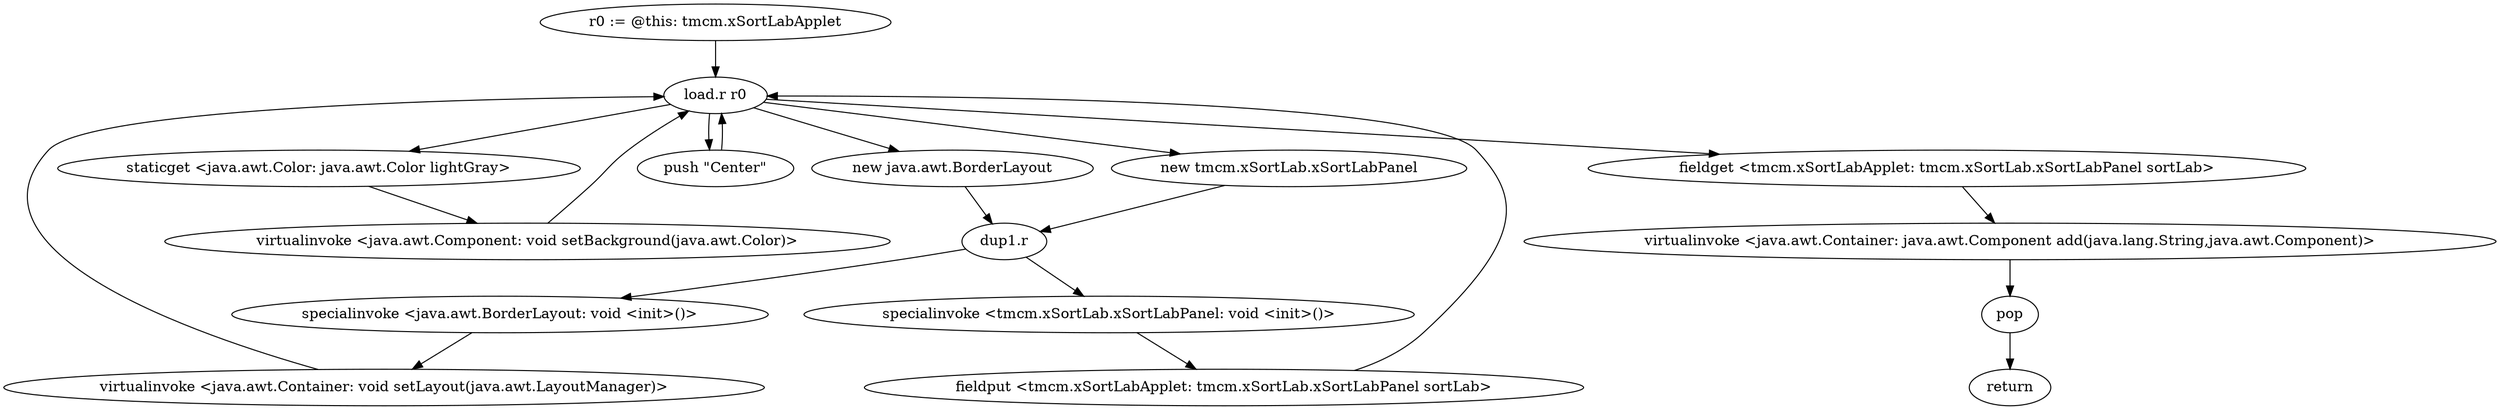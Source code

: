 digraph "" {
    "r0 := @this: tmcm.xSortLabApplet"
    "load.r r0"
    "r0 := @this: tmcm.xSortLabApplet"->"load.r r0";
    "staticget <java.awt.Color: java.awt.Color lightGray>"
    "load.r r0"->"staticget <java.awt.Color: java.awt.Color lightGray>";
    "virtualinvoke <java.awt.Component: void setBackground(java.awt.Color)>"
    "staticget <java.awt.Color: java.awt.Color lightGray>"->"virtualinvoke <java.awt.Component: void setBackground(java.awt.Color)>";
    "virtualinvoke <java.awt.Component: void setBackground(java.awt.Color)>"->"load.r r0";
    "new java.awt.BorderLayout"
    "load.r r0"->"new java.awt.BorderLayout";
    "dup1.r"
    "new java.awt.BorderLayout"->"dup1.r";
    "specialinvoke <java.awt.BorderLayout: void <init>()>"
    "dup1.r"->"specialinvoke <java.awt.BorderLayout: void <init>()>";
    "virtualinvoke <java.awt.Container: void setLayout(java.awt.LayoutManager)>"
    "specialinvoke <java.awt.BorderLayout: void <init>()>"->"virtualinvoke <java.awt.Container: void setLayout(java.awt.LayoutManager)>";
    "virtualinvoke <java.awt.Container: void setLayout(java.awt.LayoutManager)>"->"load.r r0";
    "new tmcm.xSortLab.xSortLabPanel"
    "load.r r0"->"new tmcm.xSortLab.xSortLabPanel";
    "new tmcm.xSortLab.xSortLabPanel"->"dup1.r";
    "specialinvoke <tmcm.xSortLab.xSortLabPanel: void <init>()>"
    "dup1.r"->"specialinvoke <tmcm.xSortLab.xSortLabPanel: void <init>()>";
    "fieldput <tmcm.xSortLabApplet: tmcm.xSortLab.xSortLabPanel sortLab>"
    "specialinvoke <tmcm.xSortLab.xSortLabPanel: void <init>()>"->"fieldput <tmcm.xSortLabApplet: tmcm.xSortLab.xSortLabPanel sortLab>";
    "fieldput <tmcm.xSortLabApplet: tmcm.xSortLab.xSortLabPanel sortLab>"->"load.r r0";
    "push \"Center\""
    "load.r r0"->"push \"Center\"";
    "push \"Center\""->"load.r r0";
    "fieldget <tmcm.xSortLabApplet: tmcm.xSortLab.xSortLabPanel sortLab>"
    "load.r r0"->"fieldget <tmcm.xSortLabApplet: tmcm.xSortLab.xSortLabPanel sortLab>";
    "virtualinvoke <java.awt.Container: java.awt.Component add(java.lang.String,java.awt.Component)>"
    "fieldget <tmcm.xSortLabApplet: tmcm.xSortLab.xSortLabPanel sortLab>"->"virtualinvoke <java.awt.Container: java.awt.Component add(java.lang.String,java.awt.Component)>";
    "pop"
    "virtualinvoke <java.awt.Container: java.awt.Component add(java.lang.String,java.awt.Component)>"->"pop";
    "return"
    "pop"->"return";
}
